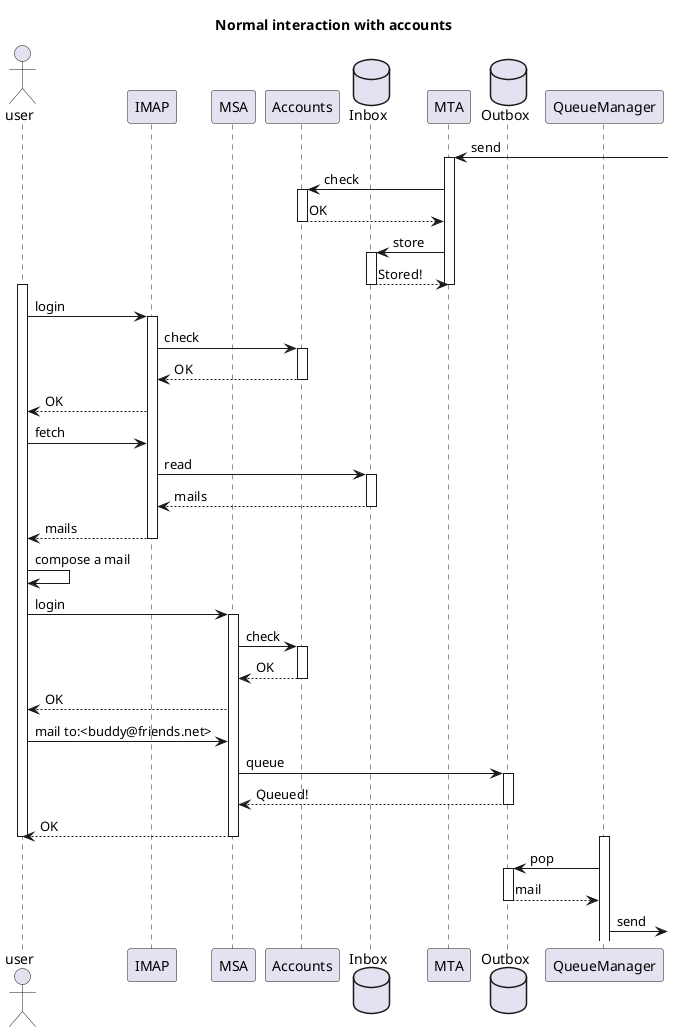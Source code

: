 @startuml

title Normal interaction with accounts

actor user
participant IMAP
participant MSA
participant Accounts
database Inbox
participant MTA

database Outbox
participant QueueManager

MTA <- : send
activate MTA
MTA -> Accounts++ : check
return OK
MTA -> Inbox++ : store
return Stored!
deactivate MTA

activate user

user -> IMAP++: login
IMAP -> Accounts++: check
return OK
IMAP --> user: OK

user -> IMAP: fetch
IMAP -> Inbox++: read
return mails
return mails

user -> user: compose a mail

user -> MSA++: login
MSA -> Accounts++: check
return OK
MSA --> user: OK

user -> MSA: mail to:<buddy@friends.net>
MSA -> Outbox++: queue
return Queued!
return OK

deactivate user

activate QueueManager
QueueManager -> Outbox++: pop
return mail
QueueManager -> : send



@enduml